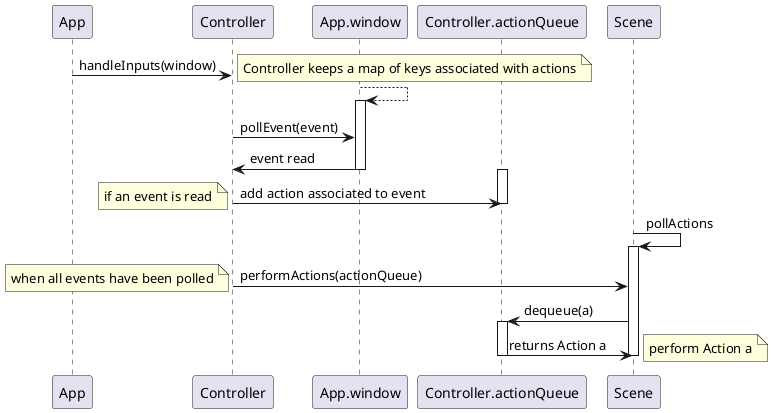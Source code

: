 @startuml

'App -> Config : loadFromFile(config)
'note right: creates a map of all possible inputs with default actions
'Config -> App : config loaded
App -> Controller : handleInputs(window)
note right: Controller keeps a map of keys associated with actions

App.window --> App.window
activate App.window
Controller -> App.window : pollEvent(event)
App.window -> Controller : event read
deactivate App.window
activate Controller.actionQueue
Controller -> Controller.actionQueue : add action associated to event
note left: if an event is read
deactivate Controller.actionQueue

Scene -> Scene : pollActions
activate Scene
Controller -> Scene : performActions(actionQueue)
note left: when all events have been polled

Scene -> Controller.actionQueue : dequeue(a)
activate Controller.actionQueue
Controller.actionQueue -> Scene : returns Action a
note right: perform Action a
deactivate Controller.actionQueue
deactivate Scene

@enduml